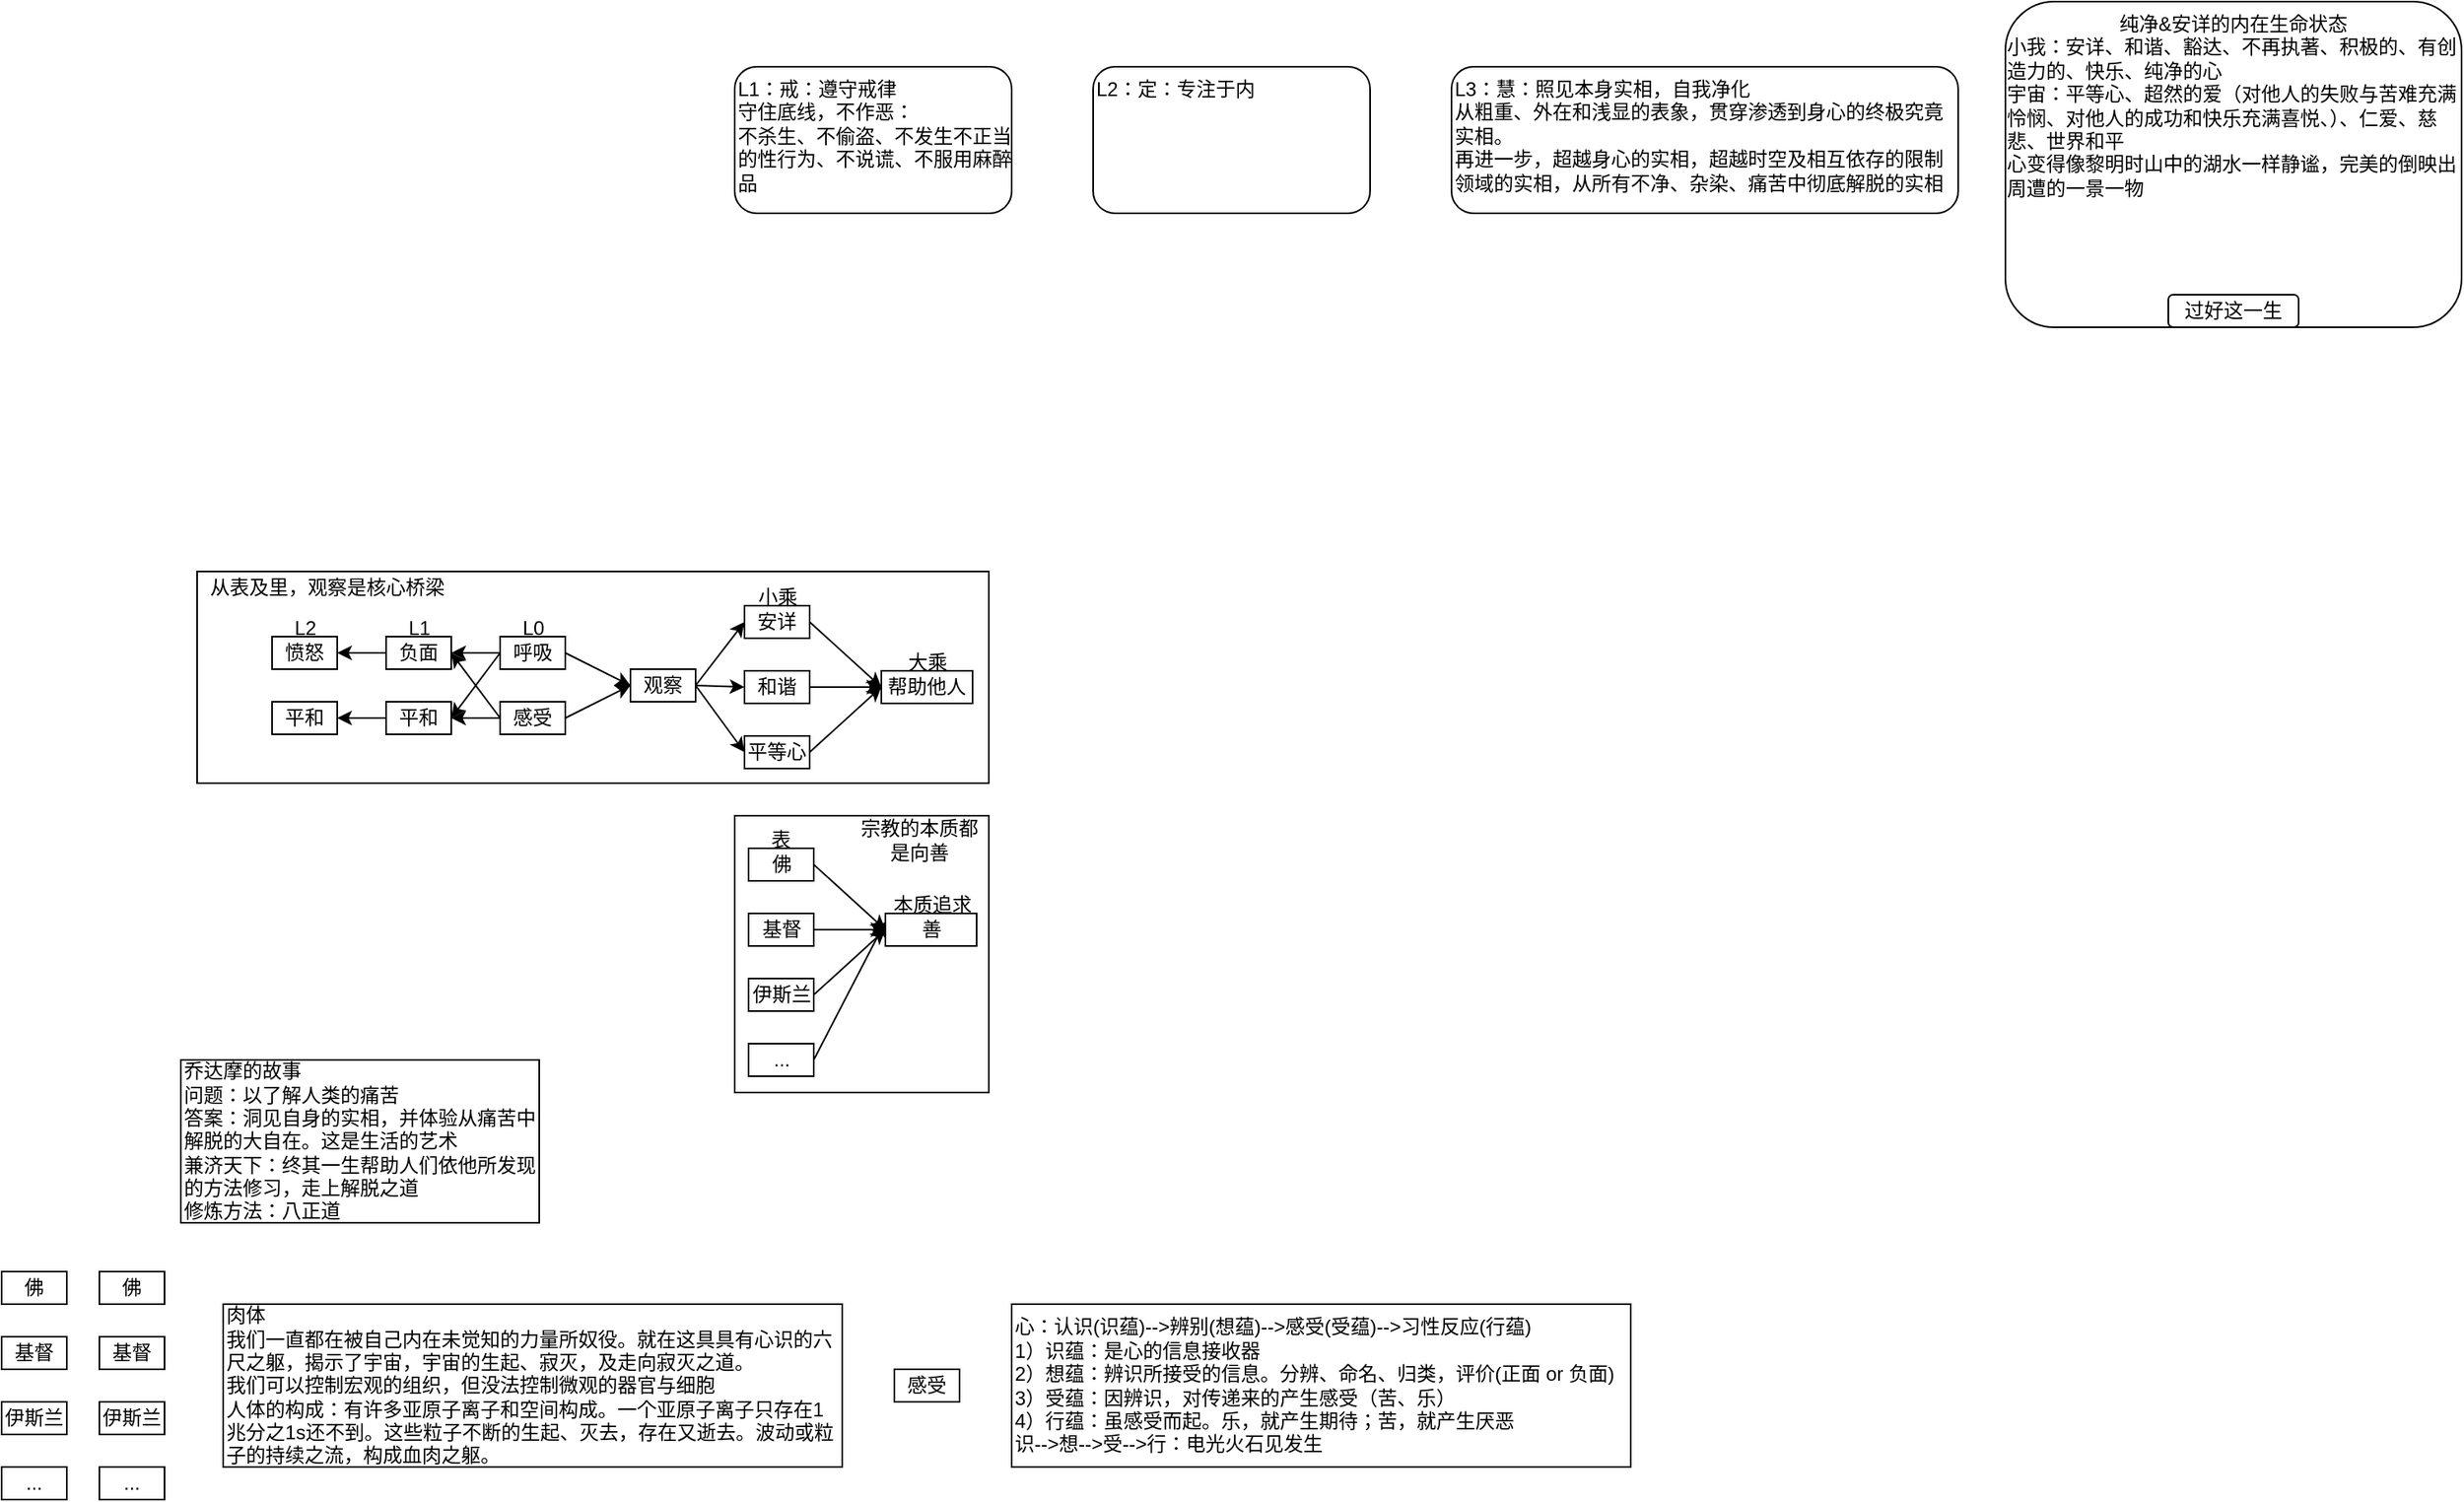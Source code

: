 <mxfile version="24.7.6">
  <diagram name="第 1 页" id="rtMotEhuk78CixwwPYpt">
    <mxGraphModel dx="2022" dy="643" grid="1" gridSize="10" guides="1" tooltips="1" connect="1" arrows="1" fold="1" page="1" pageScale="1" pageWidth="827" pageHeight="1169" math="0" shadow="0">
      <root>
        <mxCell id="0" />
        <mxCell id="1" parent="0" />
        <mxCell id="nT96e9O3tZ2XYBUej3jo-65" value="" style="rounded=0;whiteSpace=wrap;html=1;" parent="1" vertex="1">
          <mxGeometry x="-690" y="440" width="486" height="130" as="geometry" />
        </mxCell>
        <mxCell id="nT96e9O3tZ2XYBUej3jo-3" value="&lt;div&gt;愤怒&lt;/div&gt;" style="rounded=0;whiteSpace=wrap;html=1;" parent="1" vertex="1">
          <mxGeometry x="-644" y="480" width="40" height="20" as="geometry" />
        </mxCell>
        <mxCell id="nT96e9O3tZ2XYBUej3jo-4" value="&lt;div&gt;平和&lt;/div&gt;" style="rounded=0;whiteSpace=wrap;html=1;" parent="1" vertex="1">
          <mxGeometry x="-644" y="520" width="40" height="20" as="geometry" />
        </mxCell>
        <mxCell id="nT96e9O3tZ2XYBUej3jo-5" value="&lt;div&gt;负面&lt;/div&gt;" style="rounded=0;whiteSpace=wrap;html=1;" parent="1" vertex="1">
          <mxGeometry x="-574" y="480" width="40" height="20" as="geometry" />
        </mxCell>
        <mxCell id="nT96e9O3tZ2XYBUej3jo-6" value="&lt;div&gt;平和&lt;/div&gt;" style="rounded=0;whiteSpace=wrap;html=1;" parent="1" vertex="1">
          <mxGeometry x="-574" y="520" width="40" height="20" as="geometry" />
        </mxCell>
        <mxCell id="nT96e9O3tZ2XYBUej3jo-9" style="edgeStyle=orthogonalEdgeStyle;rounded=0;orthogonalLoop=1;jettySize=auto;html=1;entryX=1;entryY=0.5;entryDx=0;entryDy=0;" parent="1" source="nT96e9O3tZ2XYBUej3jo-7" target="nT96e9O3tZ2XYBUej3jo-5" edge="1">
          <mxGeometry relative="1" as="geometry" />
        </mxCell>
        <mxCell id="nT96e9O3tZ2XYBUej3jo-7" value="&lt;div&gt;呼吸&lt;/div&gt;" style="rounded=0;whiteSpace=wrap;html=1;" parent="1" vertex="1">
          <mxGeometry x="-504" y="480" width="40" height="20" as="geometry" />
        </mxCell>
        <mxCell id="nT96e9O3tZ2XYBUej3jo-10" style="edgeStyle=orthogonalEdgeStyle;rounded=0;orthogonalLoop=1;jettySize=auto;html=1;entryX=1;entryY=0.5;entryDx=0;entryDy=0;" parent="1" source="nT96e9O3tZ2XYBUej3jo-8" target="nT96e9O3tZ2XYBUej3jo-6" edge="1">
          <mxGeometry relative="1" as="geometry" />
        </mxCell>
        <mxCell id="nT96e9O3tZ2XYBUej3jo-8" value="&lt;div&gt;感受&lt;/div&gt;" style="rounded=0;whiteSpace=wrap;html=1;" parent="1" vertex="1">
          <mxGeometry x="-504" y="520" width="40" height="20" as="geometry" />
        </mxCell>
        <mxCell id="nT96e9O3tZ2XYBUej3jo-11" value="" style="endArrow=classic;html=1;rounded=0;exitX=0;exitY=0.5;exitDx=0;exitDy=0;" parent="1" source="nT96e9O3tZ2XYBUej3jo-8" edge="1">
          <mxGeometry width="50" height="50" relative="1" as="geometry">
            <mxPoint x="-694" y="640" as="sourcePoint" />
            <mxPoint x="-534" y="490" as="targetPoint" />
          </mxGeometry>
        </mxCell>
        <mxCell id="nT96e9O3tZ2XYBUej3jo-12" value="" style="endArrow=classic;html=1;rounded=0;exitX=0;exitY=0.5;exitDx=0;exitDy=0;" parent="1" source="nT96e9O3tZ2XYBUej3jo-7" edge="1">
          <mxGeometry width="50" height="50" relative="1" as="geometry">
            <mxPoint x="-494" y="540" as="sourcePoint" />
            <mxPoint x="-534" y="530" as="targetPoint" />
          </mxGeometry>
        </mxCell>
        <mxCell id="nT96e9O3tZ2XYBUej3jo-13" value="" style="endArrow=classic;html=1;rounded=0;exitX=0;exitY=0.5;exitDx=0;exitDy=0;" parent="1" source="nT96e9O3tZ2XYBUej3jo-5" edge="1">
          <mxGeometry width="50" height="50" relative="1" as="geometry">
            <mxPoint x="-494" y="500" as="sourcePoint" />
            <mxPoint x="-604" y="490" as="targetPoint" />
          </mxGeometry>
        </mxCell>
        <mxCell id="nT96e9O3tZ2XYBUej3jo-14" value="" style="endArrow=classic;html=1;rounded=0;exitX=0;exitY=0.5;exitDx=0;exitDy=0;entryX=1;entryY=0.5;entryDx=0;entryDy=0;" parent="1" source="nT96e9O3tZ2XYBUej3jo-6" target="nT96e9O3tZ2XYBUej3jo-4" edge="1">
          <mxGeometry width="50" height="50" relative="1" as="geometry">
            <mxPoint x="-564" y="500" as="sourcePoint" />
            <mxPoint x="-594" y="500" as="targetPoint" />
          </mxGeometry>
        </mxCell>
        <mxCell id="nT96e9O3tZ2XYBUej3jo-15" value="L0" style="text;html=1;align=center;verticalAlign=middle;whiteSpace=wrap;rounded=0;" parent="1" vertex="1">
          <mxGeometry x="-501.5" y="470" width="35" height="10" as="geometry" />
        </mxCell>
        <mxCell id="nT96e9O3tZ2XYBUej3jo-16" value="L1" style="text;html=1;align=center;verticalAlign=middle;whiteSpace=wrap;rounded=0;" parent="1" vertex="1">
          <mxGeometry x="-571.5" y="470" width="35" height="10" as="geometry" />
        </mxCell>
        <mxCell id="nT96e9O3tZ2XYBUej3jo-17" value="L2" style="text;html=1;align=center;verticalAlign=middle;whiteSpace=wrap;rounded=0;" parent="1" vertex="1">
          <mxGeometry x="-641.5" y="470" width="35" height="10" as="geometry" />
        </mxCell>
        <mxCell id="nT96e9O3tZ2XYBUej3jo-19" value="&lt;div&gt;观察&lt;/div&gt;" style="rounded=0;whiteSpace=wrap;html=1;" parent="1" vertex="1">
          <mxGeometry x="-424" y="500" width="40" height="20" as="geometry" />
        </mxCell>
        <mxCell id="nT96e9O3tZ2XYBUej3jo-21" value="" style="endArrow=classic;html=1;rounded=0;exitX=1;exitY=0.5;exitDx=0;exitDy=0;entryX=0;entryY=0.5;entryDx=0;entryDy=0;" parent="1" source="nT96e9O3tZ2XYBUej3jo-7" target="nT96e9O3tZ2XYBUej3jo-19" edge="1">
          <mxGeometry width="50" height="50" relative="1" as="geometry">
            <mxPoint x="-424" y="540" as="sourcePoint" />
            <mxPoint x="-454" y="580" as="targetPoint" />
          </mxGeometry>
        </mxCell>
        <mxCell id="nT96e9O3tZ2XYBUej3jo-22" value="" style="endArrow=classic;html=1;rounded=0;exitX=1;exitY=0.5;exitDx=0;exitDy=0;entryX=0;entryY=0.5;entryDx=0;entryDy=0;" parent="1" source="nT96e9O3tZ2XYBUej3jo-8" target="nT96e9O3tZ2XYBUej3jo-19" edge="1">
          <mxGeometry width="50" height="50" relative="1" as="geometry">
            <mxPoint x="-454" y="500" as="sourcePoint" />
            <mxPoint x="-414" y="520" as="targetPoint" />
          </mxGeometry>
        </mxCell>
        <mxCell id="nT96e9O3tZ2XYBUej3jo-23" value="安详" style="rounded=0;whiteSpace=wrap;html=1;" parent="1" vertex="1">
          <mxGeometry x="-354" y="461" width="40" height="20" as="geometry" />
        </mxCell>
        <mxCell id="nT96e9O3tZ2XYBUej3jo-24" value="&lt;div&gt;和谐&lt;/div&gt;" style="rounded=0;whiteSpace=wrap;html=1;" parent="1" vertex="1">
          <mxGeometry x="-354" y="501" width="40" height="20" as="geometry" />
        </mxCell>
        <mxCell id="nT96e9O3tZ2XYBUej3jo-25" value="小乘" style="text;html=1;align=center;verticalAlign=middle;whiteSpace=wrap;rounded=0;" parent="1" vertex="1">
          <mxGeometry x="-351.5" y="451" width="35" height="10" as="geometry" />
        </mxCell>
        <mxCell id="nT96e9O3tZ2XYBUej3jo-26" value="&lt;div&gt;平等心&lt;/div&gt;" style="rounded=0;whiteSpace=wrap;html=1;" parent="1" vertex="1">
          <mxGeometry x="-354" y="541" width="40" height="20" as="geometry" />
        </mxCell>
        <mxCell id="nT96e9O3tZ2XYBUej3jo-28" value="&lt;div&gt;帮助他人&lt;/div&gt;" style="rounded=0;whiteSpace=wrap;html=1;" parent="1" vertex="1">
          <mxGeometry x="-270" y="501" width="56" height="20" as="geometry" />
        </mxCell>
        <mxCell id="nT96e9O3tZ2XYBUej3jo-29" value="大乘" style="text;html=1;align=center;verticalAlign=middle;whiteSpace=wrap;rounded=0;" parent="1" vertex="1">
          <mxGeometry x="-259.5" y="491" width="35" height="10" as="geometry" />
        </mxCell>
        <mxCell id="nT96e9O3tZ2XYBUej3jo-30" value="" style="endArrow=classic;html=1;rounded=0;exitX=1;exitY=0.5;exitDx=0;exitDy=0;entryX=0;entryY=0.5;entryDx=0;entryDy=0;" parent="1" source="nT96e9O3tZ2XYBUej3jo-19" target="nT96e9O3tZ2XYBUej3jo-23" edge="1">
          <mxGeometry width="50" height="50" relative="1" as="geometry">
            <mxPoint x="-454" y="500" as="sourcePoint" />
            <mxPoint x="-414" y="520" as="targetPoint" />
          </mxGeometry>
        </mxCell>
        <mxCell id="nT96e9O3tZ2XYBUej3jo-31" value="" style="endArrow=classic;html=1;rounded=0;exitX=1;exitY=0.5;exitDx=0;exitDy=0;entryX=0;entryY=0.5;entryDx=0;entryDy=0;" parent="1" source="nT96e9O3tZ2XYBUej3jo-19" target="nT96e9O3tZ2XYBUej3jo-24" edge="1">
          <mxGeometry width="50" height="50" relative="1" as="geometry">
            <mxPoint x="-374" y="520" as="sourcePoint" />
            <mxPoint x="-344" y="500" as="targetPoint" />
          </mxGeometry>
        </mxCell>
        <mxCell id="nT96e9O3tZ2XYBUej3jo-32" value="" style="endArrow=classic;html=1;rounded=0;exitX=1;exitY=0.5;exitDx=0;exitDy=0;entryX=0;entryY=0.5;entryDx=0;entryDy=0;" parent="1" source="nT96e9O3tZ2XYBUej3jo-19" target="nT96e9O3tZ2XYBUej3jo-26" edge="1">
          <mxGeometry width="50" height="50" relative="1" as="geometry">
            <mxPoint x="-374" y="520" as="sourcePoint" />
            <mxPoint x="-344" y="540" as="targetPoint" />
          </mxGeometry>
        </mxCell>
        <mxCell id="nT96e9O3tZ2XYBUej3jo-33" value="" style="endArrow=classic;html=1;rounded=0;exitX=1;exitY=0.5;exitDx=0;exitDy=0;entryX=0;entryY=0.5;entryDx=0;entryDy=0;" parent="1" source="nT96e9O3tZ2XYBUej3jo-26" target="nT96e9O3tZ2XYBUej3jo-28" edge="1">
          <mxGeometry width="50" height="50" relative="1" as="geometry">
            <mxPoint x="-374" y="501" as="sourcePoint" />
            <mxPoint x="-344" y="561" as="targetPoint" />
          </mxGeometry>
        </mxCell>
        <mxCell id="nT96e9O3tZ2XYBUej3jo-34" value="" style="endArrow=classic;html=1;rounded=0;exitX=1;exitY=0.5;exitDx=0;exitDy=0;entryX=0;entryY=0.5;entryDx=0;entryDy=0;" parent="1" source="nT96e9O3tZ2XYBUej3jo-24" target="nT96e9O3tZ2XYBUej3jo-28" edge="1">
          <mxGeometry width="50" height="50" relative="1" as="geometry">
            <mxPoint x="-304" y="561" as="sourcePoint" />
            <mxPoint x="-260" y="521" as="targetPoint" />
          </mxGeometry>
        </mxCell>
        <mxCell id="nT96e9O3tZ2XYBUej3jo-35" value="" style="endArrow=classic;html=1;rounded=0;exitX=1;exitY=0.5;exitDx=0;exitDy=0;entryX=0;entryY=0.5;entryDx=0;entryDy=0;" parent="1" source="nT96e9O3tZ2XYBUej3jo-23" target="nT96e9O3tZ2XYBUej3jo-28" edge="1">
          <mxGeometry width="50" height="50" relative="1" as="geometry">
            <mxPoint x="-304" y="521" as="sourcePoint" />
            <mxPoint x="-260" y="521" as="targetPoint" />
          </mxGeometry>
        </mxCell>
        <mxCell id="nT96e9O3tZ2XYBUej3jo-36" value="&lt;div&gt;纯净&amp;amp;安详的内在生命状态&lt;/div&gt;&lt;div style=&quot;text-align: left;&quot;&gt;&lt;span style=&quot;background-color: initial;&quot;&gt;小我：安详、和谐、&lt;/span&gt;&lt;span style=&quot;background-color: initial;&quot;&gt;豁达、不再执著、积极的、有创造力的、快乐、纯净的心&lt;/span&gt;&lt;/div&gt;&lt;div style=&quot;text-align: left;&quot;&gt;宇宙：平等心、超然的爱（对他人的失败与苦难充满怜悯、对他人的成功和快乐充满喜悦、）、仁爱、慈悲、世界和平&lt;span style=&quot;background-color: initial;&quot;&gt;&lt;br&gt;&lt;/span&gt;&lt;/div&gt;&lt;div style=&quot;text-align: left;&quot;&gt;心变得像黎明时山中的湖水一样静谧，完美的倒映出周遭的一景一物&lt;/div&gt;" style="rounded=1;whiteSpace=wrap;html=1;verticalAlign=top;" parent="1" vertex="1">
          <mxGeometry x="420" y="90" width="280" height="200" as="geometry" />
        </mxCell>
        <mxCell id="nT96e9O3tZ2XYBUej3jo-37" value="过好这一生" style="rounded=1;whiteSpace=wrap;html=1;" parent="1" vertex="1">
          <mxGeometry x="520" y="270" width="80" height="20" as="geometry" />
        </mxCell>
        <mxCell id="nT96e9O3tZ2XYBUej3jo-38" value="L1：戒：遵守戒律&lt;div&gt;守住底线，不作恶：&lt;/div&gt;&lt;div&gt;不杀生、不偷盗、不发生不正当的性行为、不说谎、不服用麻醉品&lt;/div&gt;&lt;div&gt;&lt;br&gt;&lt;div&gt;&lt;br&gt;&lt;/div&gt;&lt;/div&gt;" style="rounded=1;whiteSpace=wrap;html=1;verticalAlign=top;align=left;" parent="1" vertex="1">
          <mxGeometry x="-360" y="130" width="170" height="90" as="geometry" />
        </mxCell>
        <mxCell id="nT96e9O3tZ2XYBUej3jo-39" value="L2：定：专注于内&lt;div&gt;&lt;div&gt;&lt;br&gt;&lt;/div&gt;&lt;/div&gt;" style="rounded=1;whiteSpace=wrap;html=1;verticalAlign=top;align=left;" parent="1" vertex="1">
          <mxGeometry x="-140" y="130" width="170" height="90" as="geometry" />
        </mxCell>
        <mxCell id="nT96e9O3tZ2XYBUej3jo-40" value="L3：慧：照见本身实相，自我净化&lt;span style=&quot;white-space: pre;&quot;&gt;&#x9;&lt;/span&gt;&lt;div&gt;从粗重、外在和浅显的表象，贯穿渗透到身心的终极究竟实相。&lt;/div&gt;&lt;div&gt;再进一步，超越身心的实相，超越时空及相互依存的限制领域的实相，从所有不净、杂染、痛苦中彻底解脱的实相&lt;br&gt;&lt;div&gt;&lt;br&gt;&lt;div&gt;&lt;div&gt;&lt;br&gt;&lt;/div&gt;&lt;/div&gt;&lt;/div&gt;&lt;/div&gt;" style="rounded=1;whiteSpace=wrap;html=1;verticalAlign=top;align=left;" parent="1" vertex="1">
          <mxGeometry x="80" y="130" width="311" height="90" as="geometry" />
        </mxCell>
        <mxCell id="nT96e9O3tZ2XYBUej3jo-61" value="" style="rounded=0;whiteSpace=wrap;html=1;" parent="1" vertex="1">
          <mxGeometry x="-360" y="590" width="156" height="170" as="geometry" />
        </mxCell>
        <mxCell id="nT96e9O3tZ2XYBUej3jo-50" value="佛" style="rounded=0;whiteSpace=wrap;html=1;" parent="1" vertex="1">
          <mxGeometry x="-351.5" y="610" width="40" height="20" as="geometry" />
        </mxCell>
        <mxCell id="nT96e9O3tZ2XYBUej3jo-51" value="&lt;div&gt;基督&lt;/div&gt;" style="rounded=0;whiteSpace=wrap;html=1;" parent="1" vertex="1">
          <mxGeometry x="-351.5" y="650" width="40" height="20" as="geometry" />
        </mxCell>
        <mxCell id="nT96e9O3tZ2XYBUej3jo-52" value="表" style="text;html=1;align=center;verticalAlign=middle;whiteSpace=wrap;rounded=0;" parent="1" vertex="1">
          <mxGeometry x="-349" y="600" width="35" height="10" as="geometry" />
        </mxCell>
        <mxCell id="nT96e9O3tZ2XYBUej3jo-53" value="&lt;div&gt;伊斯兰&lt;/div&gt;" style="rounded=0;whiteSpace=wrap;html=1;" parent="1" vertex="1">
          <mxGeometry x="-351.5" y="690" width="40" height="20" as="geometry" />
        </mxCell>
        <mxCell id="nT96e9O3tZ2XYBUej3jo-54" value="善" style="rounded=0;whiteSpace=wrap;html=1;" parent="1" vertex="1">
          <mxGeometry x="-267.5" y="650" width="56" height="20" as="geometry" />
        </mxCell>
        <mxCell id="nT96e9O3tZ2XYBUej3jo-55" value="本质追求" style="text;html=1;align=center;verticalAlign=middle;whiteSpace=wrap;rounded=0;" parent="1" vertex="1">
          <mxGeometry x="-267.5" y="640" width="57" height="10" as="geometry" />
        </mxCell>
        <mxCell id="nT96e9O3tZ2XYBUej3jo-56" value="" style="endArrow=classic;html=1;rounded=0;exitX=1;exitY=0.5;exitDx=0;exitDy=0;entryX=0;entryY=0.5;entryDx=0;entryDy=0;" parent="1" source="nT96e9O3tZ2XYBUej3jo-53" target="nT96e9O3tZ2XYBUej3jo-54" edge="1">
          <mxGeometry width="50" height="50" relative="1" as="geometry">
            <mxPoint x="-371.5" y="650" as="sourcePoint" />
            <mxPoint x="-341.5" y="710" as="targetPoint" />
          </mxGeometry>
        </mxCell>
        <mxCell id="nT96e9O3tZ2XYBUej3jo-57" value="" style="endArrow=classic;html=1;rounded=0;exitX=1;exitY=0.5;exitDx=0;exitDy=0;entryX=0;entryY=0.5;entryDx=0;entryDy=0;" parent="1" source="nT96e9O3tZ2XYBUej3jo-51" target="nT96e9O3tZ2XYBUej3jo-54" edge="1">
          <mxGeometry width="50" height="50" relative="1" as="geometry">
            <mxPoint x="-301.5" y="710" as="sourcePoint" />
            <mxPoint x="-257.5" y="670" as="targetPoint" />
          </mxGeometry>
        </mxCell>
        <mxCell id="nT96e9O3tZ2XYBUej3jo-58" value="" style="endArrow=classic;html=1;rounded=0;exitX=1;exitY=0.5;exitDx=0;exitDy=0;entryX=0;entryY=0.5;entryDx=0;entryDy=0;" parent="1" source="nT96e9O3tZ2XYBUej3jo-50" target="nT96e9O3tZ2XYBUej3jo-54" edge="1">
          <mxGeometry width="50" height="50" relative="1" as="geometry">
            <mxPoint x="-301.5" y="670" as="sourcePoint" />
            <mxPoint x="-257.5" y="670" as="targetPoint" />
          </mxGeometry>
        </mxCell>
        <mxCell id="nT96e9O3tZ2XYBUej3jo-59" value="&lt;div&gt;...&lt;/div&gt;" style="rounded=0;whiteSpace=wrap;html=1;" parent="1" vertex="1">
          <mxGeometry x="-351.5" y="730" width="40" height="20" as="geometry" />
        </mxCell>
        <mxCell id="nT96e9O3tZ2XYBUej3jo-60" value="" style="endArrow=classic;html=1;rounded=0;exitX=1;exitY=0.5;exitDx=0;exitDy=0;entryX=0;entryY=0.25;entryDx=0;entryDy=0;" parent="1" source="nT96e9O3tZ2XYBUej3jo-59" target="nT96e9O3tZ2XYBUej3jo-54" edge="1">
          <mxGeometry width="50" height="50" relative="1" as="geometry">
            <mxPoint x="-301" y="710" as="sourcePoint" />
            <mxPoint x="-257" y="670" as="targetPoint" />
          </mxGeometry>
        </mxCell>
        <mxCell id="nT96e9O3tZ2XYBUej3jo-62" value="&lt;div&gt;乔达摩的故事&lt;/div&gt;&lt;div&gt;问题：以了解人类的痛苦&lt;/div&gt;&lt;div&gt;答案：洞见自身的实相，并体验从痛苦中解脱的大自在。这是生活的艺术&lt;/div&gt;&lt;div&gt;兼济天下：终其一生帮助人们依他所发现的方法修习，走上解脱之道&lt;/div&gt;&lt;div&gt;修炼方法：八正道&lt;/div&gt;" style="rounded=0;whiteSpace=wrap;html=1;align=left;" parent="1" vertex="1">
          <mxGeometry x="-700" y="740" width="220" height="100" as="geometry" />
        </mxCell>
        <mxCell id="nT96e9O3tZ2XYBUej3jo-64" value="&lt;div&gt;肉体&lt;/div&gt;&lt;div&gt;我们一直都在被自己内在未觉知的力量所奴役。就在这具具有心识的六尺之躯，揭示了宇宙，宇宙的生起、寂灭，及走向寂灭之道。&lt;/div&gt;&lt;div&gt;我们可以控制宏观的组织，但没法控制微观的器官与细胞&lt;/div&gt;&lt;div&gt;人体的构成：有许多亚原子离子和空间构成。一个亚原子离子只存在1兆分之1s还不到。这些粒子不断的生起、灭去，存在又逝去。&lt;span style=&quot;background-color: initial;&quot;&gt;波动或粒子的持续之流，构成血肉之躯。&lt;/span&gt;&lt;/div&gt;" style="rounded=0;whiteSpace=wrap;html=1;align=left;" parent="1" vertex="1">
          <mxGeometry x="-674" y="890" width="380" height="100" as="geometry" />
        </mxCell>
        <mxCell id="nT96e9O3tZ2XYBUej3jo-66" value="宗教的本质都是向善" style="text;html=1;align=center;verticalAlign=middle;whiteSpace=wrap;rounded=0;" parent="1" vertex="1">
          <mxGeometry x="-284.5" y="590" width="74.5" height="30" as="geometry" />
        </mxCell>
        <mxCell id="nT96e9O3tZ2XYBUej3jo-67" value="从表及里，观察是核心桥梁" style="text;html=1;align=center;verticalAlign=middle;whiteSpace=wrap;rounded=0;" parent="1" vertex="1">
          <mxGeometry x="-690" y="440" width="160" height="20" as="geometry" />
        </mxCell>
        <mxCell id="H7UU2T14aYQsJ8au6HJ8-1" value="&lt;div&gt;心：认识(识蕴)&lt;span style=&quot;background-color: initial;&quot;&gt;--&amp;gt;辨别(想蕴)&lt;/span&gt;&lt;span style=&quot;background-color: initial;&quot;&gt;--&amp;gt;感受(受蕴)&lt;/span&gt;&lt;span style=&quot;background-color: initial;&quot;&gt;--&amp;gt;习性反应(行蕴)&lt;/span&gt;&lt;/div&gt;&lt;div&gt;&lt;span style=&quot;background-color: initial;&quot;&gt;1）识蕴：是心的信息接收器&lt;/span&gt;&lt;/div&gt;&lt;div&gt;&lt;span style=&quot;background-color: initial;&quot;&gt;2）想蕴：辨识所接受的信息。分辨、命名、归类，评价(正面 or 负面)&lt;/span&gt;&lt;/div&gt;&lt;div&gt;&lt;span style=&quot;background-color: initial;&quot;&gt;3）受蕴：因辨识，对传递来的产生感受（苦、乐）&lt;/span&gt;&lt;/div&gt;&lt;div&gt;&lt;span style=&quot;background-color: initial;&quot;&gt;4）行蕴：虽感受而起。乐，就产生期待；苦，就产生厌恶&lt;/span&gt;&lt;/div&gt;&lt;div&gt;&lt;span style=&quot;background-color: initial;&quot;&gt;识&lt;/span&gt;&lt;span style=&quot;background-color: initial;&quot;&gt;--&amp;gt;想&lt;/span&gt;&lt;span style=&quot;background-color: initial;&quot;&gt;--&amp;gt;受&lt;/span&gt;&lt;span style=&quot;background-color: initial;&quot;&gt;--&amp;gt;行：电光火石见发生&lt;/span&gt;&lt;/div&gt;" style="rounded=0;whiteSpace=wrap;html=1;align=left;" vertex="1" parent="1">
          <mxGeometry x="-190" y="890" width="380" height="100" as="geometry" />
        </mxCell>
        <mxCell id="H7UU2T14aYQsJ8au6HJ8-3" value="佛" style="rounded=0;whiteSpace=wrap;html=1;" vertex="1" parent="1">
          <mxGeometry x="-810" y="870" width="40" height="20" as="geometry" />
        </mxCell>
        <mxCell id="H7UU2T14aYQsJ8au6HJ8-4" value="&lt;div&gt;基督&lt;/div&gt;" style="rounded=0;whiteSpace=wrap;html=1;" vertex="1" parent="1">
          <mxGeometry x="-810" y="910" width="40" height="20" as="geometry" />
        </mxCell>
        <mxCell id="H7UU2T14aYQsJ8au6HJ8-5" value="&lt;div&gt;伊斯兰&lt;/div&gt;" style="rounded=0;whiteSpace=wrap;html=1;" vertex="1" parent="1">
          <mxGeometry x="-810" y="950" width="40" height="20" as="geometry" />
        </mxCell>
        <mxCell id="H7UU2T14aYQsJ8au6HJ8-6" value="&lt;div&gt;...&lt;/div&gt;" style="rounded=0;whiteSpace=wrap;html=1;" vertex="1" parent="1">
          <mxGeometry x="-810" y="990" width="40" height="20" as="geometry" />
        </mxCell>
        <mxCell id="H7UU2T14aYQsJ8au6HJ8-7" value="佛" style="rounded=0;whiteSpace=wrap;html=1;" vertex="1" parent="1">
          <mxGeometry x="-750" y="870" width="40" height="20" as="geometry" />
        </mxCell>
        <mxCell id="H7UU2T14aYQsJ8au6HJ8-8" value="&lt;div&gt;基督&lt;/div&gt;" style="rounded=0;whiteSpace=wrap;html=1;" vertex="1" parent="1">
          <mxGeometry x="-750" y="910" width="40" height="20" as="geometry" />
        </mxCell>
        <mxCell id="H7UU2T14aYQsJ8au6HJ8-9" value="&lt;div&gt;伊斯兰&lt;/div&gt;" style="rounded=0;whiteSpace=wrap;html=1;" vertex="1" parent="1">
          <mxGeometry x="-750" y="950" width="40" height="20" as="geometry" />
        </mxCell>
        <mxCell id="H7UU2T14aYQsJ8au6HJ8-10" value="&lt;div&gt;...&lt;/div&gt;" style="rounded=0;whiteSpace=wrap;html=1;" vertex="1" parent="1">
          <mxGeometry x="-750" y="990" width="40" height="20" as="geometry" />
        </mxCell>
        <mxCell id="H7UU2T14aYQsJ8au6HJ8-11" value="&lt;div&gt;感受&lt;/div&gt;" style="rounded=0;whiteSpace=wrap;html=1;" vertex="1" parent="1">
          <mxGeometry x="-262" y="930" width="40" height="20" as="geometry" />
        </mxCell>
      </root>
    </mxGraphModel>
  </diagram>
</mxfile>
